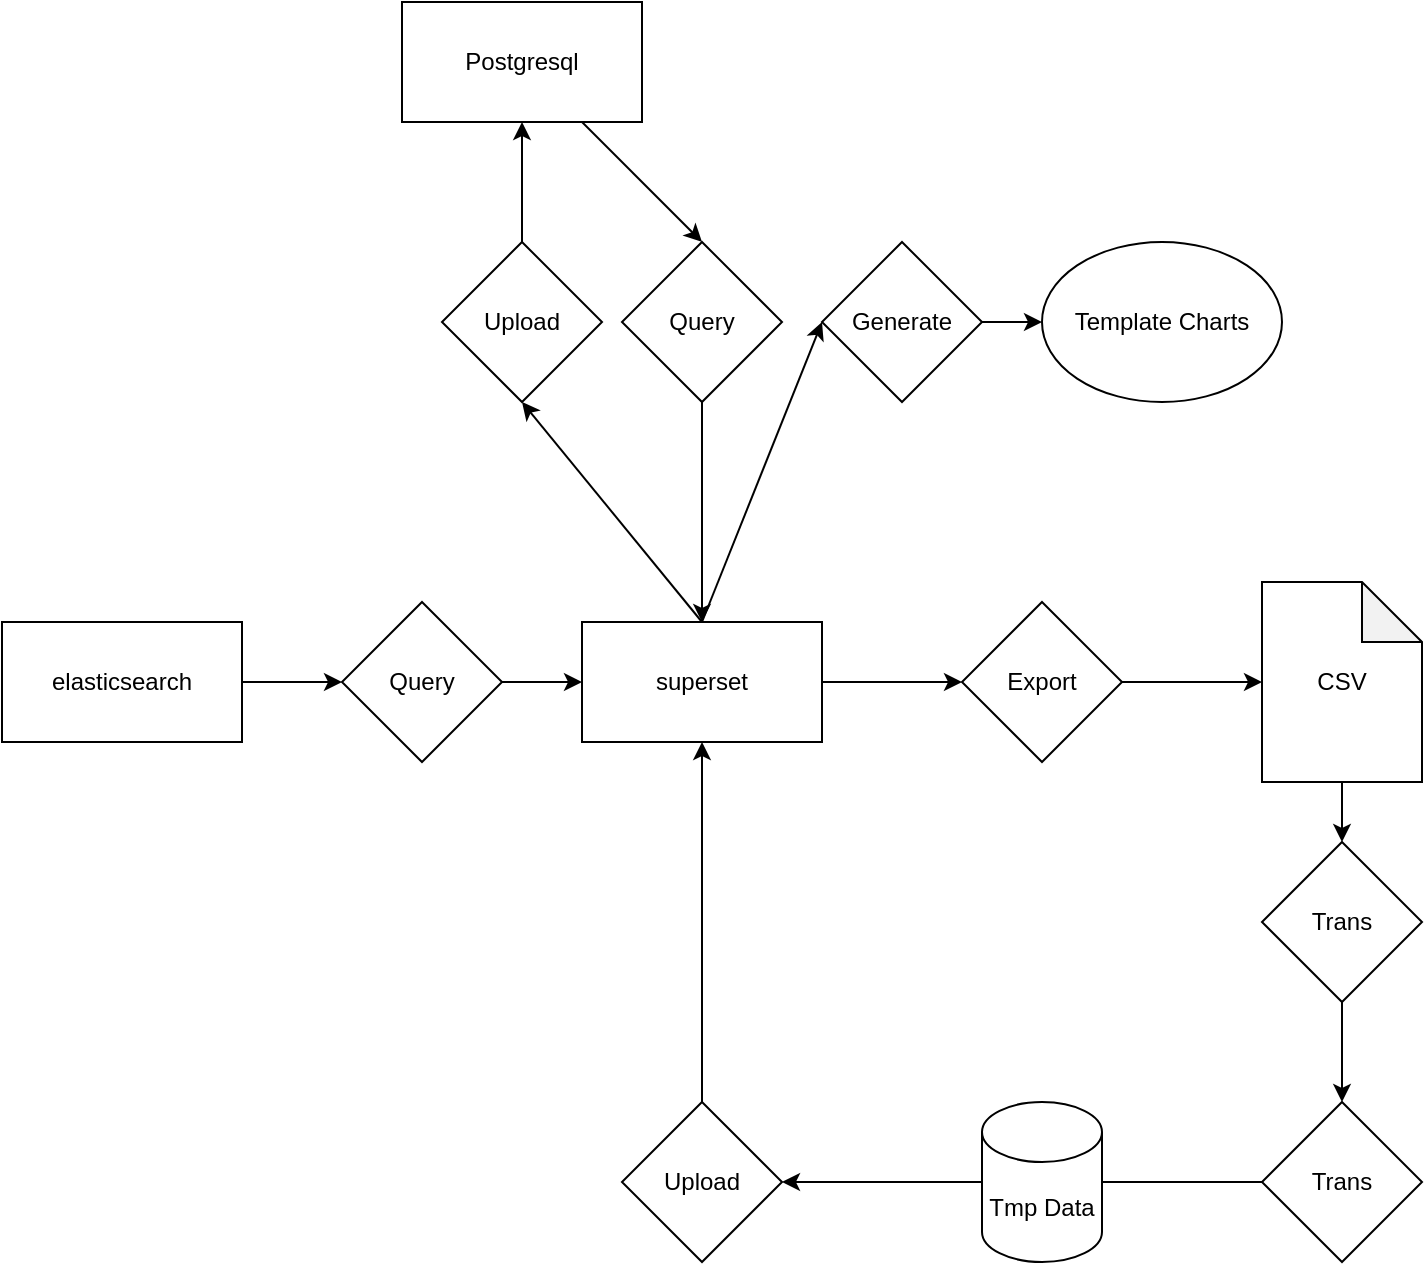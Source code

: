 <mxfile version="15.0.5" type="github">
  <diagram id="_zOc9QKdX_M62MhLKElf" name="Page-1">
    <mxGraphModel dx="1550" dy="832" grid="1" gridSize="10" guides="1" tooltips="1" connect="1" arrows="1" fold="1" page="1" pageScale="1" pageWidth="850" pageHeight="1100" math="0" shadow="0">
      <root>
        <mxCell id="0" />
        <mxCell id="1" parent="0" />
        <mxCell id="H32xRhRBf8tcS3VONpKH-1" value="superset" style="rounded=0;whiteSpace=wrap;html=1;" vertex="1" parent="1">
          <mxGeometry x="390" y="410" width="120" height="60" as="geometry" />
        </mxCell>
        <mxCell id="H32xRhRBf8tcS3VONpKH-3" value="elasticsearch" style="rounded=0;whiteSpace=wrap;html=1;" vertex="1" parent="1">
          <mxGeometry x="100" y="410" width="120" height="60" as="geometry" />
        </mxCell>
        <mxCell id="H32xRhRBf8tcS3VONpKH-9" value="" style="endArrow=classic;html=1;exitX=1;exitY=0.5;exitDx=0;exitDy=0;entryX=0;entryY=0.5;entryDx=0;entryDy=0;startArrow=none;" edge="1" parent="1" source="H32xRhRBf8tcS3VONpKH-10" target="H32xRhRBf8tcS3VONpKH-1">
          <mxGeometry width="50" height="50" relative="1" as="geometry">
            <mxPoint x="400" y="440" as="sourcePoint" />
            <mxPoint x="450" y="390" as="targetPoint" />
          </mxGeometry>
        </mxCell>
        <mxCell id="H32xRhRBf8tcS3VONpKH-10" value="Query" style="rhombus;whiteSpace=wrap;html=1;" vertex="1" parent="1">
          <mxGeometry x="270" y="400" width="80" height="80" as="geometry" />
        </mxCell>
        <mxCell id="H32xRhRBf8tcS3VONpKH-12" value="" style="endArrow=classic;html=1;exitX=1;exitY=0.5;exitDx=0;exitDy=0;entryX=0;entryY=0.5;entryDx=0;entryDy=0;startArrow=none;" edge="1" parent="1" source="H32xRhRBf8tcS3VONpKH-1" target="H32xRhRBf8tcS3VONpKH-13">
          <mxGeometry width="50" height="50" relative="1" as="geometry">
            <mxPoint x="610" y="460" as="sourcePoint" />
            <mxPoint x="700" y="460" as="targetPoint" />
          </mxGeometry>
        </mxCell>
        <mxCell id="H32xRhRBf8tcS3VONpKH-13" value="Export" style="rhombus;whiteSpace=wrap;html=1;" vertex="1" parent="1">
          <mxGeometry x="580" y="400" width="80" height="80" as="geometry" />
        </mxCell>
        <mxCell id="H32xRhRBf8tcS3VONpKH-14" value="CSV" style="shape=note;whiteSpace=wrap;html=1;backgroundOutline=1;darkOpacity=0.05;" vertex="1" parent="1">
          <mxGeometry x="730" y="390" width="80" height="100" as="geometry" />
        </mxCell>
        <mxCell id="H32xRhRBf8tcS3VONpKH-15" value="" style="endArrow=classic;html=1;exitX=1;exitY=0.5;exitDx=0;exitDy=0;entryX=0;entryY=0.5;entryDx=0;entryDy=0;entryPerimeter=0;" edge="1" parent="1" source="H32xRhRBf8tcS3VONpKH-13" target="H32xRhRBf8tcS3VONpKH-14">
          <mxGeometry width="50" height="50" relative="1" as="geometry">
            <mxPoint x="400" y="440" as="sourcePoint" />
            <mxPoint x="450" y="390" as="targetPoint" />
          </mxGeometry>
        </mxCell>
        <mxCell id="H32xRhRBf8tcS3VONpKH-16" value="" style="endArrow=classic;html=1;exitX=0.5;exitY=1;exitDx=0;exitDy=0;exitPerimeter=0;" edge="1" parent="1" source="H32xRhRBf8tcS3VONpKH-14" target="H32xRhRBf8tcS3VONpKH-17">
          <mxGeometry width="50" height="50" relative="1" as="geometry">
            <mxPoint x="400" y="440" as="sourcePoint" />
            <mxPoint x="810" y="570" as="targetPoint" />
          </mxGeometry>
        </mxCell>
        <mxCell id="H32xRhRBf8tcS3VONpKH-17" value="Trans" style="rhombus;whiteSpace=wrap;html=1;" vertex="1" parent="1">
          <mxGeometry x="730" y="520" width="80" height="80" as="geometry" />
        </mxCell>
        <mxCell id="H32xRhRBf8tcS3VONpKH-22" value="Trans" style="rhombus;whiteSpace=wrap;html=1;" vertex="1" parent="1">
          <mxGeometry x="730" y="650" width="80" height="80" as="geometry" />
        </mxCell>
        <mxCell id="H32xRhRBf8tcS3VONpKH-26" value="" style="endArrow=classic;html=1;exitX=0.5;exitY=1;exitDx=0;exitDy=0;entryX=0.5;entryY=0;entryDx=0;entryDy=0;" edge="1" parent="1" source="H32xRhRBf8tcS3VONpKH-17" target="H32xRhRBf8tcS3VONpKH-22">
          <mxGeometry width="50" height="50" relative="1" as="geometry">
            <mxPoint x="400" y="750" as="sourcePoint" />
            <mxPoint x="450" y="700" as="targetPoint" />
          </mxGeometry>
        </mxCell>
        <mxCell id="H32xRhRBf8tcS3VONpKH-27" value="" style="endArrow=classic;html=1;exitX=0;exitY=0.5;exitDx=0;exitDy=0;" edge="1" parent="1" source="H32xRhRBf8tcS3VONpKH-22" target="H32xRhRBf8tcS3VONpKH-28">
          <mxGeometry width="50" height="50" relative="1" as="geometry">
            <mxPoint x="400" y="750" as="sourcePoint" />
            <mxPoint x="450" y="700" as="targetPoint" />
          </mxGeometry>
        </mxCell>
        <mxCell id="H32xRhRBf8tcS3VONpKH-28" value="Upload" style="rhombus;whiteSpace=wrap;html=1;" vertex="1" parent="1">
          <mxGeometry x="410" y="650" width="80" height="80" as="geometry" />
        </mxCell>
        <mxCell id="H32xRhRBf8tcS3VONpKH-29" value="" style="endArrow=classic;html=1;exitX=0.5;exitY=0;exitDx=0;exitDy=0;entryX=0.5;entryY=1;entryDx=0;entryDy=0;" edge="1" parent="1" source="H32xRhRBf8tcS3VONpKH-28" target="H32xRhRBf8tcS3VONpKH-1">
          <mxGeometry width="50" height="50" relative="1" as="geometry">
            <mxPoint x="400" y="750" as="sourcePoint" />
            <mxPoint x="450" y="700" as="targetPoint" />
          </mxGeometry>
        </mxCell>
        <mxCell id="H32xRhRBf8tcS3VONpKH-30" value="" style="endArrow=classic;html=1;exitX=0.5;exitY=0;exitDx=0;exitDy=0;entryX=0.5;entryY=1;entryDx=0;entryDy=0;" edge="1" parent="1" source="H32xRhRBf8tcS3VONpKH-1" target="H32xRhRBf8tcS3VONpKH-31">
          <mxGeometry width="50" height="50" relative="1" as="geometry">
            <mxPoint x="400" y="540" as="sourcePoint" />
            <mxPoint x="450" y="300" as="targetPoint" />
          </mxGeometry>
        </mxCell>
        <mxCell id="H32xRhRBf8tcS3VONpKH-31" value="Upload" style="rhombus;whiteSpace=wrap;html=1;" vertex="1" parent="1">
          <mxGeometry x="320" y="220" width="80" height="80" as="geometry" />
        </mxCell>
        <mxCell id="H32xRhRBf8tcS3VONpKH-32" value="Postgresql" style="rounded=0;whiteSpace=wrap;html=1;" vertex="1" parent="1">
          <mxGeometry x="300" y="100" width="120" height="60" as="geometry" />
        </mxCell>
        <mxCell id="H32xRhRBf8tcS3VONpKH-34" value="" style="endArrow=classic;html=1;exitX=0.5;exitY=0;exitDx=0;exitDy=0;entryX=0.5;entryY=1;entryDx=0;entryDy=0;" edge="1" parent="1" source="H32xRhRBf8tcS3VONpKH-31" target="H32xRhRBf8tcS3VONpKH-32">
          <mxGeometry width="50" height="50" relative="1" as="geometry">
            <mxPoint x="400" y="540" as="sourcePoint" />
            <mxPoint x="450" y="490" as="targetPoint" />
          </mxGeometry>
        </mxCell>
        <mxCell id="H32xRhRBf8tcS3VONpKH-37" value="" style="endArrow=classic;html=1;entryX=0;entryY=0.5;entryDx=0;entryDy=0;" edge="1" parent="1" target="H32xRhRBf8tcS3VONpKH-38">
          <mxGeometry width="50" height="50" relative="1" as="geometry">
            <mxPoint x="450" y="410" as="sourcePoint" />
            <mxPoint x="530" y="350" as="targetPoint" />
          </mxGeometry>
        </mxCell>
        <mxCell id="H32xRhRBf8tcS3VONpKH-38" value="Generate" style="rhombus;whiteSpace=wrap;html=1;" vertex="1" parent="1">
          <mxGeometry x="510" y="220" width="80" height="80" as="geometry" />
        </mxCell>
        <mxCell id="H32xRhRBf8tcS3VONpKH-40" value="" style="endArrow=classic;html=1;exitX=1;exitY=0.5;exitDx=0;exitDy=0;entryX=0;entryY=0.5;entryDx=0;entryDy=0;" edge="1" parent="1" source="H32xRhRBf8tcS3VONpKH-38" target="H32xRhRBf8tcS3VONpKH-44">
          <mxGeometry width="50" height="50" relative="1" as="geometry">
            <mxPoint x="400" y="540" as="sourcePoint" />
            <mxPoint x="620" y="300" as="targetPoint" />
          </mxGeometry>
        </mxCell>
        <mxCell id="H32xRhRBf8tcS3VONpKH-41" value="" style="endArrow=classic;html=1;exitX=0.75;exitY=1;exitDx=0;exitDy=0;entryX=0.5;entryY=0;entryDx=0;entryDy=0;" edge="1" parent="1" source="H32xRhRBf8tcS3VONpKH-32" target="H32xRhRBf8tcS3VONpKH-42">
          <mxGeometry width="50" height="50" relative="1" as="geometry">
            <mxPoint x="400" y="540" as="sourcePoint" />
            <mxPoint x="460" y="270" as="targetPoint" />
          </mxGeometry>
        </mxCell>
        <mxCell id="H32xRhRBf8tcS3VONpKH-42" value="Query" style="rhombus;whiteSpace=wrap;html=1;" vertex="1" parent="1">
          <mxGeometry x="410" y="220" width="80" height="80" as="geometry" />
        </mxCell>
        <mxCell id="H32xRhRBf8tcS3VONpKH-43" value="" style="endArrow=classic;html=1;exitX=0.5;exitY=1;exitDx=0;exitDy=0;" edge="1" parent="1" source="H32xRhRBf8tcS3VONpKH-42">
          <mxGeometry width="50" height="50" relative="1" as="geometry">
            <mxPoint x="400" y="540" as="sourcePoint" />
            <mxPoint x="450" y="410" as="targetPoint" />
          </mxGeometry>
        </mxCell>
        <mxCell id="H32xRhRBf8tcS3VONpKH-44" value="Template Charts" style="ellipse;whiteSpace=wrap;html=1;" vertex="1" parent="1">
          <mxGeometry x="620" y="220" width="120" height="80" as="geometry" />
        </mxCell>
        <mxCell id="H32xRhRBf8tcS3VONpKH-46" value="Tmp Data" style="shape=cylinder3;whiteSpace=wrap;html=1;boundedLbl=1;backgroundOutline=1;size=15;" vertex="1" parent="1">
          <mxGeometry x="590" y="650" width="60" height="80" as="geometry" />
        </mxCell>
        <mxCell id="H32xRhRBf8tcS3VONpKH-47" value="" style="endArrow=classic;html=1;exitX=1;exitY=0.5;exitDx=0;exitDy=0;entryX=0;entryY=0.5;entryDx=0;entryDy=0;" edge="1" parent="1" source="H32xRhRBf8tcS3VONpKH-3" target="H32xRhRBf8tcS3VONpKH-10">
          <mxGeometry width="50" height="50" relative="1" as="geometry">
            <mxPoint x="400" y="490" as="sourcePoint" />
            <mxPoint x="450" y="440" as="targetPoint" />
          </mxGeometry>
        </mxCell>
      </root>
    </mxGraphModel>
  </diagram>
</mxfile>
